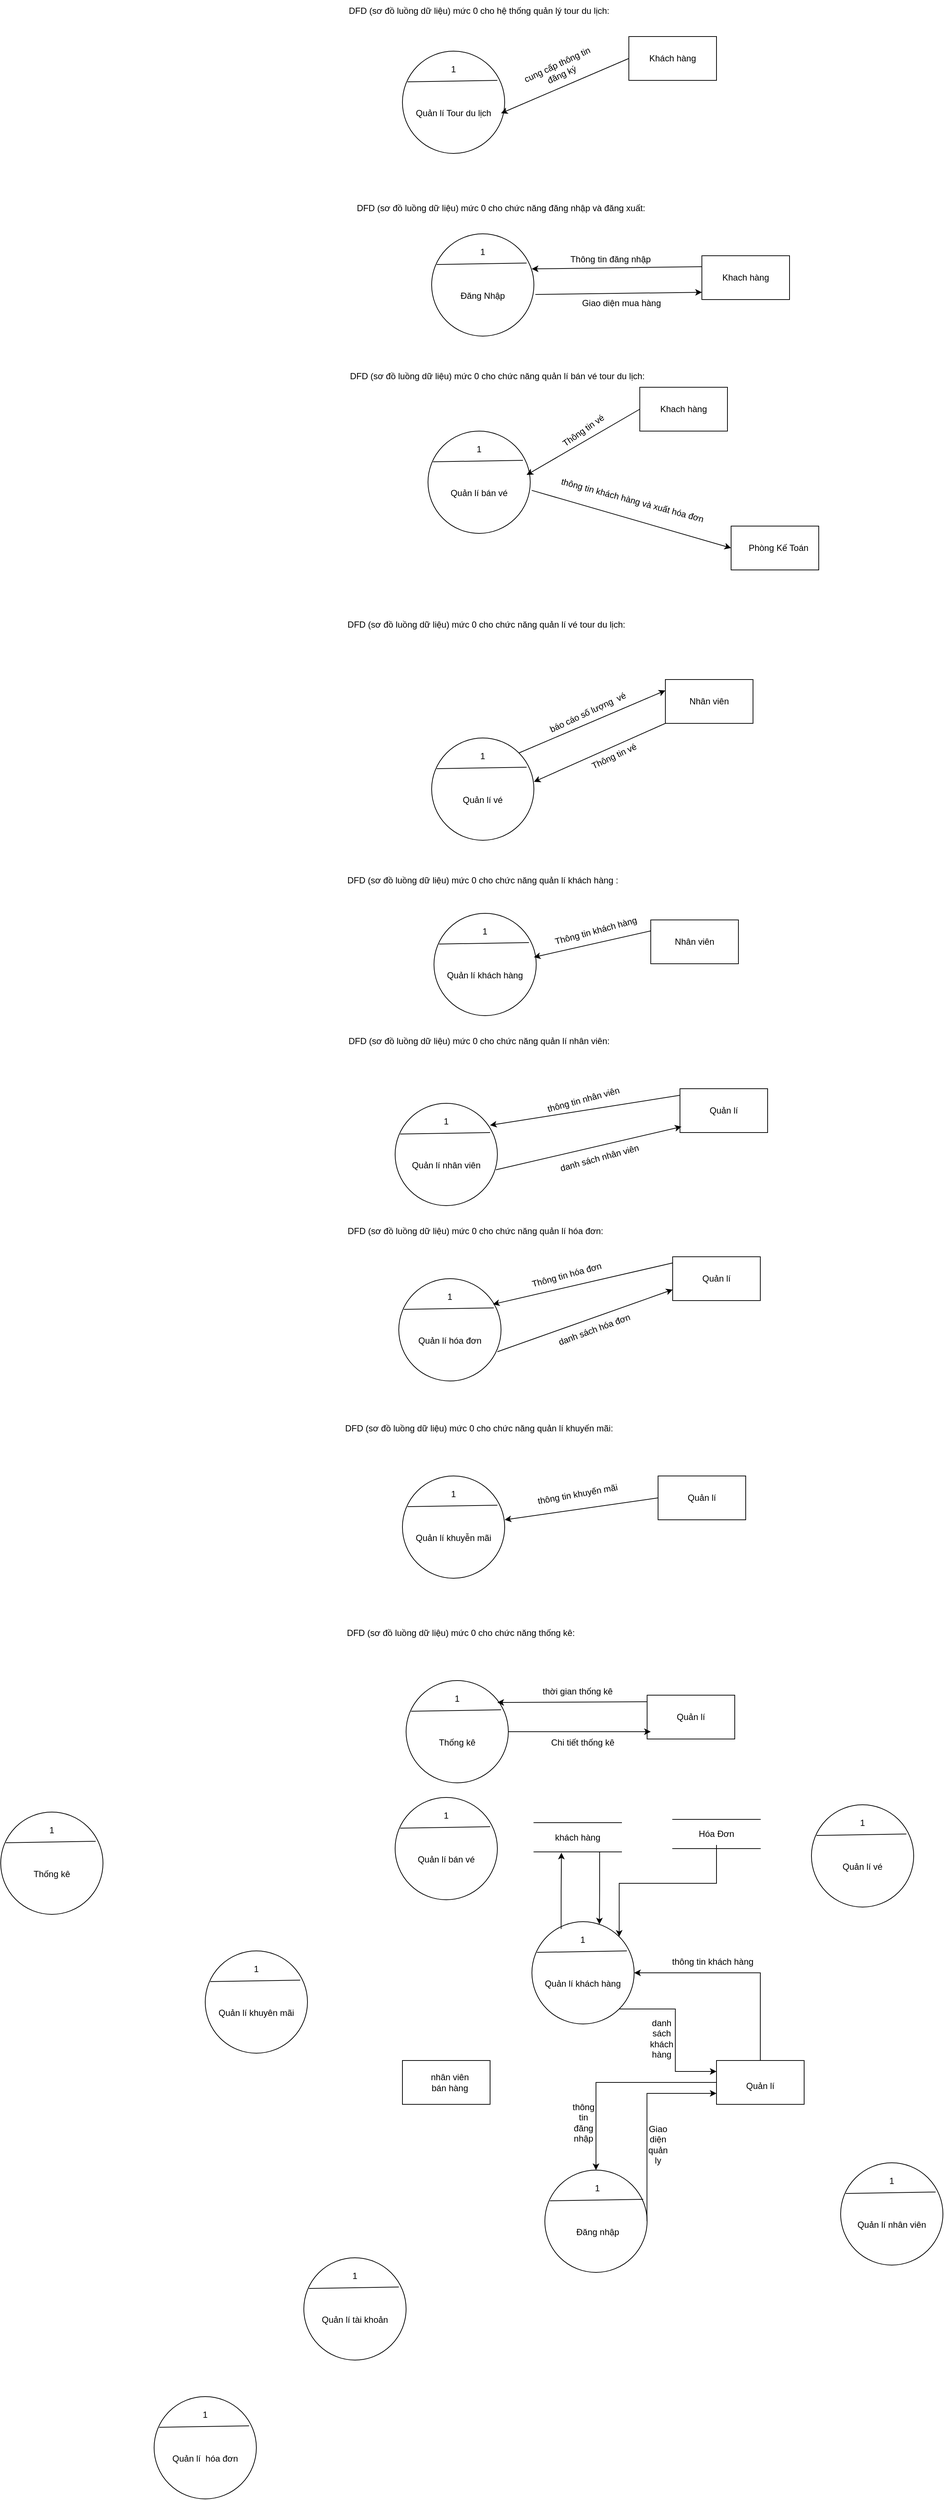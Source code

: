 <mxfile version="21.2.7" type="github">
  <diagram name="Page-1" id="wiBP_rprjVQxQgsNnCbI">
    <mxGraphModel dx="3515" dy="2847" grid="1" gridSize="10" guides="1" tooltips="1" connect="1" arrows="1" fold="1" page="1" pageScale="1" pageWidth="827" pageHeight="1169" math="0" shadow="0">
      <root>
        <mxCell id="0" />
        <mxCell id="1" parent="0" />
        <mxCell id="2sFi7faJmHYcasVCRmlM-1" value="" style="group" parent="1" vertex="1" connectable="0">
          <mxGeometry x="-1680" y="-1840" width="140" height="140" as="geometry" />
        </mxCell>
        <mxCell id="s67VceuUszRSJ9MiZIr4-426" value="" style="ellipse;whiteSpace=wrap;html=1;aspect=fixed;" parent="2sFi7faJmHYcasVCRmlM-1" vertex="1">
          <mxGeometry width="140" height="140" as="geometry" />
        </mxCell>
        <mxCell id="s67VceuUszRSJ9MiZIr4-427" value="" style="endArrow=none;html=1;rounded=0;exitX=0.05;exitY=0.3;exitDx=0;exitDy=0;exitPerimeter=0;" parent="2sFi7faJmHYcasVCRmlM-1" source="s67VceuUszRSJ9MiZIr4-426" edge="1">
          <mxGeometry width="50" height="50" relative="1" as="geometry">
            <mxPoint x="470" as="sourcePoint" />
            <mxPoint x="130" y="40" as="targetPoint" />
          </mxGeometry>
        </mxCell>
        <mxCell id="2sFi7faJmHYcasVCRmlM-2" value="1" style="text;html=1;strokeColor=none;fillColor=none;align=center;verticalAlign=middle;whiteSpace=wrap;rounded=0;" parent="2sFi7faJmHYcasVCRmlM-1" vertex="1">
          <mxGeometry x="40" y="10" width="60" height="30" as="geometry" />
        </mxCell>
        <mxCell id="2sFi7faJmHYcasVCRmlM-3" value="Quản lí Tour du lịch" style="text;html=1;strokeColor=none;fillColor=none;align=center;verticalAlign=middle;whiteSpace=wrap;rounded=0;" parent="2sFi7faJmHYcasVCRmlM-1" vertex="1">
          <mxGeometry x="5" y="70" width="130" height="30" as="geometry" />
        </mxCell>
        <mxCell id="2sFi7faJmHYcasVCRmlM-4" value="" style="rounded=0;whiteSpace=wrap;html=1;" parent="1" vertex="1">
          <mxGeometry x="-1370" y="-1860" width="120" height="60" as="geometry" />
        </mxCell>
        <mxCell id="2sFi7faJmHYcasVCRmlM-5" value="Khách hàng" style="text;html=1;strokeColor=none;fillColor=none;align=center;verticalAlign=middle;whiteSpace=wrap;rounded=0;" parent="1" vertex="1">
          <mxGeometry x="-1355" y="-1845" width="90" height="30" as="geometry" />
        </mxCell>
        <mxCell id="2sFi7faJmHYcasVCRmlM-8" value="" style="endArrow=classic;html=1;rounded=0;exitX=0;exitY=0.5;exitDx=0;exitDy=0;entryX=1;entryY=0.5;entryDx=0;entryDy=0;" parent="1" source="2sFi7faJmHYcasVCRmlM-4" target="2sFi7faJmHYcasVCRmlM-3" edge="1">
          <mxGeometry width="50" height="50" relative="1" as="geometry">
            <mxPoint x="-1370" y="-1830" as="sourcePoint" />
            <mxPoint x="-1500" y="-1730" as="targetPoint" />
          </mxGeometry>
        </mxCell>
        <mxCell id="2sFi7faJmHYcasVCRmlM-9" value="cung cấp thông tin đăng ký " style="text;html=1;strokeColor=none;fillColor=none;align=center;verticalAlign=middle;whiteSpace=wrap;rounded=0;rotation=-25;" parent="1" vertex="1">
          <mxGeometry x="-1530" y="-1830" width="130" height="30" as="geometry" />
        </mxCell>
        <mxCell id="2sFi7faJmHYcasVCRmlM-11" value="DFD (sơ đồ luồng dữ liệu) mức 0 cho hệ thống quản lý tour du lịch:" style="text;html=1;strokeColor=none;fillColor=none;align=center;verticalAlign=middle;whiteSpace=wrap;rounded=0;" parent="1" vertex="1">
          <mxGeometry x="-1760" y="-1910" width="370" height="30" as="geometry" />
        </mxCell>
        <mxCell id="2sFi7faJmHYcasVCRmlM-12" value="DFD (sơ đồ luồng dữ liệu) mức 0 cho chức năng đăng nhập và đăng xuất:" style="text;html=1;strokeColor=none;fillColor=none;align=center;verticalAlign=middle;whiteSpace=wrap;rounded=0;" parent="1" vertex="1">
          <mxGeometry x="-1760" y="-1640" width="430" height="30" as="geometry" />
        </mxCell>
        <mxCell id="2sFi7faJmHYcasVCRmlM-13" value="" style="group" parent="1" vertex="1" connectable="0">
          <mxGeometry x="-1640" y="-1590" width="140" height="140" as="geometry" />
        </mxCell>
        <mxCell id="2sFi7faJmHYcasVCRmlM-14" value="" style="ellipse;whiteSpace=wrap;html=1;aspect=fixed;" parent="2sFi7faJmHYcasVCRmlM-13" vertex="1">
          <mxGeometry width="140" height="140" as="geometry" />
        </mxCell>
        <mxCell id="2sFi7faJmHYcasVCRmlM-15" value="" style="endArrow=none;html=1;rounded=0;exitX=0.05;exitY=0.3;exitDx=0;exitDy=0;exitPerimeter=0;" parent="2sFi7faJmHYcasVCRmlM-13" source="2sFi7faJmHYcasVCRmlM-14" edge="1">
          <mxGeometry width="50" height="50" relative="1" as="geometry">
            <mxPoint x="470" as="sourcePoint" />
            <mxPoint x="130" y="40" as="targetPoint" />
          </mxGeometry>
        </mxCell>
        <mxCell id="2sFi7faJmHYcasVCRmlM-16" value="1" style="text;html=1;strokeColor=none;fillColor=none;align=center;verticalAlign=middle;whiteSpace=wrap;rounded=0;" parent="2sFi7faJmHYcasVCRmlM-13" vertex="1">
          <mxGeometry x="40" y="10" width="60" height="30" as="geometry" />
        </mxCell>
        <mxCell id="2sFi7faJmHYcasVCRmlM-17" value="Đăng Nhập" style="text;html=1;strokeColor=none;fillColor=none;align=center;verticalAlign=middle;whiteSpace=wrap;rounded=0;" parent="2sFi7faJmHYcasVCRmlM-13" vertex="1">
          <mxGeometry x="5" y="70" width="130" height="30" as="geometry" />
        </mxCell>
        <mxCell id="2sFi7faJmHYcasVCRmlM-18" value="" style="group" parent="1" vertex="1" connectable="0">
          <mxGeometry x="-1645" y="-1320" width="140" height="140" as="geometry" />
        </mxCell>
        <mxCell id="2sFi7faJmHYcasVCRmlM-19" value="" style="ellipse;whiteSpace=wrap;html=1;aspect=fixed;" parent="2sFi7faJmHYcasVCRmlM-18" vertex="1">
          <mxGeometry width="140" height="140" as="geometry" />
        </mxCell>
        <mxCell id="2sFi7faJmHYcasVCRmlM-20" value="" style="endArrow=none;html=1;rounded=0;exitX=0.05;exitY=0.3;exitDx=0;exitDy=0;exitPerimeter=0;" parent="2sFi7faJmHYcasVCRmlM-18" source="2sFi7faJmHYcasVCRmlM-19" edge="1">
          <mxGeometry width="50" height="50" relative="1" as="geometry">
            <mxPoint x="470" as="sourcePoint" />
            <mxPoint x="130" y="40" as="targetPoint" />
          </mxGeometry>
        </mxCell>
        <mxCell id="2sFi7faJmHYcasVCRmlM-21" value="1" style="text;html=1;strokeColor=none;fillColor=none;align=center;verticalAlign=middle;whiteSpace=wrap;rounded=0;" parent="2sFi7faJmHYcasVCRmlM-18" vertex="1">
          <mxGeometry x="40" y="10" width="60" height="30" as="geometry" />
        </mxCell>
        <mxCell id="2sFi7faJmHYcasVCRmlM-22" value="Quản lí bán vé" style="text;html=1;strokeColor=none;fillColor=none;align=center;verticalAlign=middle;whiteSpace=wrap;rounded=0;" parent="2sFi7faJmHYcasVCRmlM-18" vertex="1">
          <mxGeometry x="5" y="70" width="130" height="30" as="geometry" />
        </mxCell>
        <mxCell id="2sFi7faJmHYcasVCRmlM-23" value="" style="group" parent="1" vertex="1" connectable="0">
          <mxGeometry x="-1640" y="-900" width="140" height="140" as="geometry" />
        </mxCell>
        <mxCell id="2sFi7faJmHYcasVCRmlM-24" value="" style="ellipse;whiteSpace=wrap;html=1;aspect=fixed;" parent="2sFi7faJmHYcasVCRmlM-23" vertex="1">
          <mxGeometry width="140" height="140" as="geometry" />
        </mxCell>
        <mxCell id="2sFi7faJmHYcasVCRmlM-25" value="" style="endArrow=none;html=1;rounded=0;exitX=0.05;exitY=0.3;exitDx=0;exitDy=0;exitPerimeter=0;" parent="2sFi7faJmHYcasVCRmlM-23" source="2sFi7faJmHYcasVCRmlM-24" edge="1">
          <mxGeometry width="50" height="50" relative="1" as="geometry">
            <mxPoint x="470" as="sourcePoint" />
            <mxPoint x="130" y="40" as="targetPoint" />
          </mxGeometry>
        </mxCell>
        <mxCell id="2sFi7faJmHYcasVCRmlM-26" value="1" style="text;html=1;strokeColor=none;fillColor=none;align=center;verticalAlign=middle;whiteSpace=wrap;rounded=0;" parent="2sFi7faJmHYcasVCRmlM-23" vertex="1">
          <mxGeometry x="40" y="10" width="60" height="30" as="geometry" />
        </mxCell>
        <mxCell id="2sFi7faJmHYcasVCRmlM-27" value="Quản lí vé" style="text;html=1;strokeColor=none;fillColor=none;align=center;verticalAlign=middle;whiteSpace=wrap;rounded=0;" parent="2sFi7faJmHYcasVCRmlM-23" vertex="1">
          <mxGeometry x="5" y="70" width="130" height="30" as="geometry" />
        </mxCell>
        <mxCell id="2sFi7faJmHYcasVCRmlM-28" value="" style="group" parent="1" vertex="1" connectable="0">
          <mxGeometry x="-1636.81" y="-660" width="140" height="140" as="geometry" />
        </mxCell>
        <mxCell id="2sFi7faJmHYcasVCRmlM-29" value="" style="ellipse;whiteSpace=wrap;html=1;aspect=fixed;" parent="2sFi7faJmHYcasVCRmlM-28" vertex="1">
          <mxGeometry width="140" height="140" as="geometry" />
        </mxCell>
        <mxCell id="2sFi7faJmHYcasVCRmlM-30" value="" style="endArrow=none;html=1;rounded=0;exitX=0.05;exitY=0.3;exitDx=0;exitDy=0;exitPerimeter=0;" parent="2sFi7faJmHYcasVCRmlM-28" source="2sFi7faJmHYcasVCRmlM-29" edge="1">
          <mxGeometry width="50" height="50" relative="1" as="geometry">
            <mxPoint x="470" as="sourcePoint" />
            <mxPoint x="130" y="40" as="targetPoint" />
          </mxGeometry>
        </mxCell>
        <mxCell id="2sFi7faJmHYcasVCRmlM-31" value="1" style="text;html=1;strokeColor=none;fillColor=none;align=center;verticalAlign=middle;whiteSpace=wrap;rounded=0;" parent="2sFi7faJmHYcasVCRmlM-28" vertex="1">
          <mxGeometry x="40" y="10" width="60" height="30" as="geometry" />
        </mxCell>
        <mxCell id="2sFi7faJmHYcasVCRmlM-32" value="Quản lí khách hàng" style="text;html=1;strokeColor=none;fillColor=none;align=center;verticalAlign=middle;whiteSpace=wrap;rounded=0;" parent="2sFi7faJmHYcasVCRmlM-28" vertex="1">
          <mxGeometry x="5" y="70" width="130" height="30" as="geometry" />
        </mxCell>
        <mxCell id="2sFi7faJmHYcasVCRmlM-33" value="" style="group" parent="1" vertex="1" connectable="0">
          <mxGeometry x="-1690" y="-400" width="140" height="140" as="geometry" />
        </mxCell>
        <mxCell id="2sFi7faJmHYcasVCRmlM-84" value="" style="group" parent="2sFi7faJmHYcasVCRmlM-33" vertex="1" connectable="0">
          <mxGeometry width="140" height="140" as="geometry" />
        </mxCell>
        <mxCell id="2sFi7faJmHYcasVCRmlM-34" value="" style="ellipse;whiteSpace=wrap;html=1;aspect=fixed;" parent="2sFi7faJmHYcasVCRmlM-84" vertex="1">
          <mxGeometry width="140" height="140" as="geometry" />
        </mxCell>
        <mxCell id="2sFi7faJmHYcasVCRmlM-35" value="" style="endArrow=none;html=1;rounded=0;exitX=0.05;exitY=0.3;exitDx=0;exitDy=0;exitPerimeter=0;" parent="2sFi7faJmHYcasVCRmlM-84" source="2sFi7faJmHYcasVCRmlM-34" edge="1">
          <mxGeometry width="50" height="50" relative="1" as="geometry">
            <mxPoint x="470" as="sourcePoint" />
            <mxPoint x="130" y="40" as="targetPoint" />
          </mxGeometry>
        </mxCell>
        <mxCell id="2sFi7faJmHYcasVCRmlM-36" value="1" style="text;html=1;strokeColor=none;fillColor=none;align=center;verticalAlign=middle;whiteSpace=wrap;rounded=0;" parent="2sFi7faJmHYcasVCRmlM-84" vertex="1">
          <mxGeometry x="40" y="10" width="60" height="30" as="geometry" />
        </mxCell>
        <mxCell id="2sFi7faJmHYcasVCRmlM-37" value="Quản lí nhân viên" style="text;html=1;strokeColor=none;fillColor=none;align=center;verticalAlign=middle;whiteSpace=wrap;rounded=0;" parent="2sFi7faJmHYcasVCRmlM-84" vertex="1">
          <mxGeometry x="5" y="70" width="130" height="30" as="geometry" />
        </mxCell>
        <mxCell id="2sFi7faJmHYcasVCRmlM-42" value="" style="endArrow=classic;html=1;rounded=0;exitX=0;exitY=0.25;exitDx=0;exitDy=0;entryX=0.979;entryY=0.343;entryDx=0;entryDy=0;entryPerimeter=0;" parent="1" source="2sFi7faJmHYcasVCRmlM-40" target="2sFi7faJmHYcasVCRmlM-14" edge="1">
          <mxGeometry width="50" height="50" relative="1" as="geometry">
            <mxPoint x="-1360" y="-1670" as="sourcePoint" />
            <mxPoint x="-1500" y="-1530" as="targetPoint" />
          </mxGeometry>
        </mxCell>
        <mxCell id="2sFi7faJmHYcasVCRmlM-43" value="Thông tin đăng nhập" style="text;html=1;strokeColor=none;fillColor=none;align=center;verticalAlign=middle;whiteSpace=wrap;rounded=0;rotation=0;" parent="1" vertex="1">
          <mxGeometry x="-1460" y="-1570" width="130" height="30" as="geometry" />
        </mxCell>
        <mxCell id="2sFi7faJmHYcasVCRmlM-50" value="DFD (sơ đồ luồng dữ liệu) mức 0 cho chức năng quản lí bán vé tour du lịch:" style="text;html=1;strokeColor=none;fillColor=none;align=center;verticalAlign=middle;whiteSpace=wrap;rounded=0;" parent="1" vertex="1">
          <mxGeometry x="-1760" y="-1410" width="420" height="30" as="geometry" />
        </mxCell>
        <mxCell id="2sFi7faJmHYcasVCRmlM-52" value="" style="group" parent="1" vertex="1" connectable="0">
          <mxGeometry x="-1355" y="-1380" width="120" height="60" as="geometry" />
        </mxCell>
        <mxCell id="2sFi7faJmHYcasVCRmlM-53" value="" style="rounded=0;whiteSpace=wrap;html=1;" parent="2sFi7faJmHYcasVCRmlM-52" vertex="1">
          <mxGeometry width="120" height="60" as="geometry" />
        </mxCell>
        <mxCell id="2sFi7faJmHYcasVCRmlM-54" value="Khach hàng" style="text;html=1;strokeColor=none;fillColor=none;align=center;verticalAlign=middle;whiteSpace=wrap;rounded=0;" parent="2sFi7faJmHYcasVCRmlM-52" vertex="1">
          <mxGeometry x="10" y="15" width="100" height="30" as="geometry" />
        </mxCell>
        <mxCell id="2sFi7faJmHYcasVCRmlM-55" value="" style="endArrow=classic;html=1;rounded=0;exitX=0;exitY=0.5;exitDx=0;exitDy=0;" parent="1" source="2sFi7faJmHYcasVCRmlM-53" edge="1">
          <mxGeometry width="50" height="50" relative="1" as="geometry">
            <mxPoint x="-1360" y="-1240" as="sourcePoint" />
            <mxPoint x="-1510" y="-1260" as="targetPoint" />
          </mxGeometry>
        </mxCell>
        <mxCell id="2sFi7faJmHYcasVCRmlM-56" value="Thông tin&amp;nbsp;vé" style="text;html=1;strokeColor=none;fillColor=none;align=center;verticalAlign=middle;whiteSpace=wrap;rounded=0;rotation=-35;" parent="1" vertex="1">
          <mxGeometry x="-1471.81" y="-1335.74" width="80" height="30" as="geometry" />
        </mxCell>
        <mxCell id="2sFi7faJmHYcasVCRmlM-61" value=" DFD (sơ đồ luồng dữ liệu) mức 0 cho chức năng quản lí vé tour du lịch:" style="text;html=1;strokeColor=none;fillColor=none;align=center;verticalAlign=middle;whiteSpace=wrap;rounded=0;" parent="1" vertex="1">
          <mxGeometry x="-1760" y="-1070" width="390" height="30" as="geometry" />
        </mxCell>
        <mxCell id="2sFi7faJmHYcasVCRmlM-63" value="" style="endArrow=classic;html=1;rounded=0;exitX=1.014;exitY=0.579;exitDx=0;exitDy=0;exitPerimeter=0;entryX=0;entryY=0.5;entryDx=0;entryDy=0;" parent="1" source="2sFi7faJmHYcasVCRmlM-19" target="2sFi7faJmHYcasVCRmlM-62" edge="1">
          <mxGeometry width="50" height="50" relative="1" as="geometry">
            <mxPoint x="-1360" y="-1270" as="sourcePoint" />
            <mxPoint x="-1310" y="-1320" as="targetPoint" />
          </mxGeometry>
        </mxCell>
        <mxCell id="2sFi7faJmHYcasVCRmlM-65" value="thông tin khách hàng và xuất hóa đơn" style="text;html=1;strokeColor=none;fillColor=none;align=center;verticalAlign=middle;whiteSpace=wrap;rounded=0;rotation=15;" parent="1" vertex="1">
          <mxGeometry x="-1490" y="-1240" width="250" height="30" as="geometry" />
        </mxCell>
        <mxCell id="2sFi7faJmHYcasVCRmlM-66" value="" style="group" parent="1" vertex="1" connectable="0">
          <mxGeometry x="-1230" y="-1190" width="120" height="60" as="geometry" />
        </mxCell>
        <mxCell id="2sFi7faJmHYcasVCRmlM-62" value="" style="rounded=0;whiteSpace=wrap;html=1;" parent="2sFi7faJmHYcasVCRmlM-66" vertex="1">
          <mxGeometry width="120" height="60" as="geometry" />
        </mxCell>
        <mxCell id="2sFi7faJmHYcasVCRmlM-64" value="Phòng Kế Toán" style="text;html=1;strokeColor=none;fillColor=none;align=center;verticalAlign=middle;whiteSpace=wrap;rounded=0;" parent="2sFi7faJmHYcasVCRmlM-66" vertex="1">
          <mxGeometry x="10" y="15" width="110" height="30" as="geometry" />
        </mxCell>
        <mxCell id="2sFi7faJmHYcasVCRmlM-69" value="" style="rounded=0;whiteSpace=wrap;html=1;" parent="1" vertex="1">
          <mxGeometry x="-1320" y="-980" width="120" height="60" as="geometry" />
        </mxCell>
        <mxCell id="2sFi7faJmHYcasVCRmlM-70" value="Nhân viên" style="text;html=1;strokeColor=none;fillColor=none;align=center;verticalAlign=middle;whiteSpace=wrap;rounded=0;" parent="1" vertex="1">
          <mxGeometry x="-1290" y="-965" width="60" height="30" as="geometry" />
        </mxCell>
        <mxCell id="2sFi7faJmHYcasVCRmlM-71" value="" style="endArrow=classic;html=1;rounded=0;exitX=0;exitY=1;exitDx=0;exitDy=0;" parent="1" source="2sFi7faJmHYcasVCRmlM-69" edge="1">
          <mxGeometry width="50" height="50" relative="1" as="geometry">
            <mxPoint x="-1360" y="-1010" as="sourcePoint" />
            <mxPoint x="-1500" y="-840" as="targetPoint" />
          </mxGeometry>
        </mxCell>
        <mxCell id="2sFi7faJmHYcasVCRmlM-72" value="Thông tin vé" style="text;html=1;strokeColor=none;fillColor=none;align=center;verticalAlign=middle;whiteSpace=wrap;rounded=0;rotation=-25;" parent="1" vertex="1">
          <mxGeometry x="-1440" y="-890" width="100" height="30" as="geometry" />
        </mxCell>
        <mxCell id="2sFi7faJmHYcasVCRmlM-73" value="" style="endArrow=classic;html=1;rounded=0;exitX=1;exitY=0;exitDx=0;exitDy=0;entryX=0;entryY=0.25;entryDx=0;entryDy=0;" parent="1" source="2sFi7faJmHYcasVCRmlM-24" target="2sFi7faJmHYcasVCRmlM-69" edge="1">
          <mxGeometry width="50" height="50" relative="1" as="geometry">
            <mxPoint x="-1360" y="-1010" as="sourcePoint" />
            <mxPoint x="-1310" y="-1060" as="targetPoint" />
          </mxGeometry>
        </mxCell>
        <mxCell id="2sFi7faJmHYcasVCRmlM-74" value="báo cáo số lượng&amp;nbsp; vé" style="text;html=1;strokeColor=none;fillColor=none;align=center;verticalAlign=middle;whiteSpace=wrap;rounded=0;rotation=-25;" parent="1" vertex="1">
          <mxGeometry x="-1496.81" y="-950" width="141.81" height="30" as="geometry" />
        </mxCell>
        <mxCell id="2sFi7faJmHYcasVCRmlM-75" value="DFD (sơ đồ luồng dữ liệu) mức 0 cho chức năng quản lí khách hàng :" style="text;html=1;strokeColor=none;fillColor=none;align=center;verticalAlign=middle;whiteSpace=wrap;rounded=0;" parent="1" vertex="1">
          <mxGeometry x="-1760" y="-720" width="380" height="30" as="geometry" />
        </mxCell>
        <mxCell id="2sFi7faJmHYcasVCRmlM-77" value="" style="rounded=0;whiteSpace=wrap;html=1;" parent="1" vertex="1">
          <mxGeometry x="-1300" y="-420" width="120" height="60" as="geometry" />
        </mxCell>
        <mxCell id="2sFi7faJmHYcasVCRmlM-79" value="" style="group" parent="1" vertex="1" connectable="0">
          <mxGeometry x="-1390" y="-630" width="170" height="60" as="geometry" />
        </mxCell>
        <mxCell id="2sFi7faJmHYcasVCRmlM-76" value="" style="rounded=0;whiteSpace=wrap;html=1;" parent="2sFi7faJmHYcasVCRmlM-79" vertex="1">
          <mxGeometry x="50" y="-21" width="120" height="60" as="geometry" />
        </mxCell>
        <mxCell id="2sFi7faJmHYcasVCRmlM-78" value="Nhân viên" style="text;html=1;strokeColor=none;fillColor=none;align=center;verticalAlign=middle;whiteSpace=wrap;rounded=0;" parent="2sFi7faJmHYcasVCRmlM-79" vertex="1">
          <mxGeometry x="80" y="-6" width="60" height="30" as="geometry" />
        </mxCell>
        <mxCell id="2sFi7faJmHYcasVCRmlM-80" value="" style="endArrow=classic;html=1;rounded=0;exitX=0;exitY=0.25;exitDx=0;exitDy=0;" parent="1" source="2sFi7faJmHYcasVCRmlM-76" edge="1">
          <mxGeometry width="50" height="50" relative="1" as="geometry">
            <mxPoint x="-1360" y="-530" as="sourcePoint" />
            <mxPoint x="-1500" y="-600" as="targetPoint" />
          </mxGeometry>
        </mxCell>
        <mxCell id="2sFi7faJmHYcasVCRmlM-82" value="Thông tin khách hàng" style="text;html=1;strokeColor=none;fillColor=none;align=center;verticalAlign=middle;whiteSpace=wrap;rounded=0;rotation=-15;" parent="1" vertex="1">
          <mxGeometry x="-1480" y="-651" width="130" height="30" as="geometry" />
        </mxCell>
        <mxCell id="2sFi7faJmHYcasVCRmlM-83" value=" DFD (sơ đồ luồng dữ liệu) mức 0 cho chức năng quản lí nhân viên:" style="text;html=1;strokeColor=none;fillColor=none;align=center;verticalAlign=middle;whiteSpace=wrap;rounded=0;" parent="1" vertex="1">
          <mxGeometry x="-1760" y="-500" width="370" height="30" as="geometry" />
        </mxCell>
        <mxCell id="2sFi7faJmHYcasVCRmlM-85" value="Quản lí" style="text;html=1;strokeColor=none;fillColor=none;align=center;verticalAlign=middle;whiteSpace=wrap;rounded=0;" parent="1" vertex="1">
          <mxGeometry x="-1270" y="-405" width="60" height="30" as="geometry" />
        </mxCell>
        <mxCell id="2sFi7faJmHYcasVCRmlM-86" value="" style="endArrow=classic;html=1;rounded=0;exitX=0;exitY=0.15;exitDx=0;exitDy=0;exitPerimeter=0;" parent="1" source="2sFi7faJmHYcasVCRmlM-77" edge="1">
          <mxGeometry width="50" height="50" relative="1" as="geometry">
            <mxPoint x="-1360" y="-340" as="sourcePoint" />
            <mxPoint x="-1560" y="-370" as="targetPoint" />
          </mxGeometry>
        </mxCell>
        <mxCell id="2sFi7faJmHYcasVCRmlM-88" value="thông tin nhân viên" style="text;html=1;strokeColor=none;fillColor=none;align=center;verticalAlign=middle;whiteSpace=wrap;rounded=0;rotation=-15;" parent="1" vertex="1">
          <mxGeometry x="-1487.72" y="-420" width="111.81" height="30" as="geometry" />
        </mxCell>
        <mxCell id="2sFi7faJmHYcasVCRmlM-89" value="DFD (sơ đồ luồng dữ liệu) mức 0 cho chức năng quản lí hóa đơn:" style="text;html=1;strokeColor=none;fillColor=none;align=center;verticalAlign=middle;whiteSpace=wrap;rounded=0;" parent="1" vertex="1">
          <mxGeometry x="-1760" y="-240" width="360" height="30" as="geometry" />
        </mxCell>
        <mxCell id="2sFi7faJmHYcasVCRmlM-91" value="" style="group" parent="1" vertex="1" connectable="0">
          <mxGeometry x="-1685" y="-160" width="140" height="140" as="geometry" />
        </mxCell>
        <mxCell id="2sFi7faJmHYcasVCRmlM-92" value="" style="group" parent="2sFi7faJmHYcasVCRmlM-91" vertex="1" connectable="0">
          <mxGeometry width="140" height="140" as="geometry" />
        </mxCell>
        <mxCell id="2sFi7faJmHYcasVCRmlM-93" value="" style="ellipse;whiteSpace=wrap;html=1;aspect=fixed;" parent="2sFi7faJmHYcasVCRmlM-92" vertex="1">
          <mxGeometry width="140" height="140" as="geometry" />
        </mxCell>
        <mxCell id="2sFi7faJmHYcasVCRmlM-94" value="" style="endArrow=none;html=1;rounded=0;exitX=0.05;exitY=0.3;exitDx=0;exitDy=0;exitPerimeter=0;" parent="2sFi7faJmHYcasVCRmlM-92" source="2sFi7faJmHYcasVCRmlM-93" edge="1">
          <mxGeometry width="50" height="50" relative="1" as="geometry">
            <mxPoint x="470" as="sourcePoint" />
            <mxPoint x="130" y="40" as="targetPoint" />
          </mxGeometry>
        </mxCell>
        <mxCell id="2sFi7faJmHYcasVCRmlM-95" value="1" style="text;html=1;strokeColor=none;fillColor=none;align=center;verticalAlign=middle;whiteSpace=wrap;rounded=0;" parent="2sFi7faJmHYcasVCRmlM-92" vertex="1">
          <mxGeometry x="40" y="10" width="60" height="30" as="geometry" />
        </mxCell>
        <mxCell id="2sFi7faJmHYcasVCRmlM-96" value="Quản lí hóa đơn" style="text;html=1;strokeColor=none;fillColor=none;align=center;verticalAlign=middle;whiteSpace=wrap;rounded=0;" parent="2sFi7faJmHYcasVCRmlM-92" vertex="1">
          <mxGeometry x="5" y="70" width="130" height="30" as="geometry" />
        </mxCell>
        <mxCell id="2sFi7faJmHYcasVCRmlM-102" value="" style="endArrow=classic;html=1;rounded=0;exitX=0.017;exitY=0.133;exitDx=0;exitDy=0;exitPerimeter=0;entryX=0.921;entryY=0.25;entryDx=0;entryDy=0;entryPerimeter=0;" parent="1" source="2sFi7faJmHYcasVCRmlM-98" target="2sFi7faJmHYcasVCRmlM-93" edge="1">
          <mxGeometry width="50" height="50" relative="1" as="geometry">
            <mxPoint x="-1360" y="-250" as="sourcePoint" />
            <mxPoint x="-1540" y="-90" as="targetPoint" />
          </mxGeometry>
        </mxCell>
        <mxCell id="2sFi7faJmHYcasVCRmlM-103" value="Thông tin hóa đơn" style="text;html=1;strokeColor=none;fillColor=none;align=center;verticalAlign=middle;whiteSpace=wrap;rounded=0;rotation=-15;" parent="1" vertex="1">
          <mxGeometry x="-1520" y="-180" width="130" height="30" as="geometry" />
        </mxCell>
        <mxCell id="2sFi7faJmHYcasVCRmlM-105" value=" DFD (sơ đồ luồng dữ liệu) mức 0 cho chức năng quản lí khuyến mãi:" style="text;html=1;strokeColor=none;fillColor=none;align=center;verticalAlign=middle;whiteSpace=wrap;rounded=0;" parent="1" vertex="1">
          <mxGeometry x="-1760" y="30" width="370" height="30" as="geometry" />
        </mxCell>
        <mxCell id="2sFi7faJmHYcasVCRmlM-106" value="" style="group" parent="1" vertex="1" connectable="0">
          <mxGeometry x="-1680" y="110" width="140" height="140" as="geometry" />
        </mxCell>
        <mxCell id="2sFi7faJmHYcasVCRmlM-107" value="" style="group" parent="2sFi7faJmHYcasVCRmlM-106" vertex="1" connectable="0">
          <mxGeometry width="140" height="140" as="geometry" />
        </mxCell>
        <mxCell id="2sFi7faJmHYcasVCRmlM-108" value="" style="ellipse;whiteSpace=wrap;html=1;aspect=fixed;" parent="2sFi7faJmHYcasVCRmlM-107" vertex="1">
          <mxGeometry width="140" height="140" as="geometry" />
        </mxCell>
        <mxCell id="2sFi7faJmHYcasVCRmlM-109" value="" style="endArrow=none;html=1;rounded=0;exitX=0.05;exitY=0.3;exitDx=0;exitDy=0;exitPerimeter=0;" parent="2sFi7faJmHYcasVCRmlM-107" source="2sFi7faJmHYcasVCRmlM-108" edge="1">
          <mxGeometry width="50" height="50" relative="1" as="geometry">
            <mxPoint x="470" as="sourcePoint" />
            <mxPoint x="130" y="40" as="targetPoint" />
          </mxGeometry>
        </mxCell>
        <mxCell id="2sFi7faJmHYcasVCRmlM-110" value="1" style="text;html=1;strokeColor=none;fillColor=none;align=center;verticalAlign=middle;whiteSpace=wrap;rounded=0;" parent="2sFi7faJmHYcasVCRmlM-107" vertex="1">
          <mxGeometry x="40" y="10" width="60" height="30" as="geometry" />
        </mxCell>
        <mxCell id="2sFi7faJmHYcasVCRmlM-111" value="Quản lí khuyễn mãi" style="text;html=1;strokeColor=none;fillColor=none;align=center;verticalAlign=middle;whiteSpace=wrap;rounded=0;" parent="2sFi7faJmHYcasVCRmlM-107" vertex="1">
          <mxGeometry x="5" y="70" width="130" height="30" as="geometry" />
        </mxCell>
        <mxCell id="2sFi7faJmHYcasVCRmlM-112" value="" style="endArrow=classic;html=1;rounded=0;exitX=0.986;exitY=0.65;exitDx=0;exitDy=0;exitPerimeter=0;entryX=0.017;entryY=0.867;entryDx=0;entryDy=0;entryPerimeter=0;" parent="1" source="2sFi7faJmHYcasVCRmlM-34" target="2sFi7faJmHYcasVCRmlM-77" edge="1">
          <mxGeometry width="50" height="50" relative="1" as="geometry">
            <mxPoint x="-1360" y="-360" as="sourcePoint" />
            <mxPoint x="-1310" y="-410" as="targetPoint" />
          </mxGeometry>
        </mxCell>
        <mxCell id="2sFi7faJmHYcasVCRmlM-113" value="danh sách nhân viên" style="text;html=1;strokeColor=none;fillColor=none;align=center;verticalAlign=middle;whiteSpace=wrap;rounded=0;rotation=-15;" parent="1" vertex="1">
          <mxGeometry x="-1470" y="-340" width="120" height="30" as="geometry" />
        </mxCell>
        <mxCell id="2sFi7faJmHYcasVCRmlM-114" value="" style="endArrow=classic;html=1;rounded=0;entryX=0;entryY=0.75;entryDx=0;entryDy=0;exitX=1;exitY=1;exitDx=0;exitDy=0;" parent="1" source="2sFi7faJmHYcasVCRmlM-96" target="2sFi7faJmHYcasVCRmlM-98" edge="1">
          <mxGeometry width="50" height="50" relative="1" as="geometry">
            <mxPoint x="-1360" y="40" as="sourcePoint" />
            <mxPoint x="-1310" y="-10" as="targetPoint" />
          </mxGeometry>
        </mxCell>
        <mxCell id="2sFi7faJmHYcasVCRmlM-115" value="&lt;span style=&quot;color: rgb(0, 0, 0); font-family: Helvetica; font-size: 12px; font-style: normal; font-variant-ligatures: normal; font-variant-caps: normal; font-weight: 400; letter-spacing: normal; orphans: 2; text-align: center; text-indent: 0px; text-transform: none; widows: 2; word-spacing: 0px; -webkit-text-stroke-width: 0px; background-color: rgb(251, 251, 251); text-decoration-thickness: initial; text-decoration-style: initial; text-decoration-color: initial; float: none; display: inline !important;&quot;&gt;danh sách hóa đơn&lt;/span&gt;" style="text;whiteSpace=wrap;html=1;rotation=-20;" parent="1" vertex="1">
          <mxGeometry x="-1470" y="-110" width="140" height="40" as="geometry" />
        </mxCell>
        <mxCell id="2sFi7faJmHYcasVCRmlM-116" value="" style="group" parent="1" vertex="1" connectable="0">
          <mxGeometry x="-1310" y="-190" width="120" height="60" as="geometry" />
        </mxCell>
        <mxCell id="2sFi7faJmHYcasVCRmlM-98" value="" style="rounded=0;whiteSpace=wrap;html=1;" parent="2sFi7faJmHYcasVCRmlM-116" vertex="1">
          <mxGeometry width="120" height="60" as="geometry" />
        </mxCell>
        <mxCell id="2sFi7faJmHYcasVCRmlM-101" value="Quản lí" style="text;html=1;strokeColor=none;fillColor=none;align=center;verticalAlign=middle;whiteSpace=wrap;rounded=0;" parent="2sFi7faJmHYcasVCRmlM-116" vertex="1">
          <mxGeometry x="30" y="15" width="60" height="30" as="geometry" />
        </mxCell>
        <mxCell id="2sFi7faJmHYcasVCRmlM-117" value="" style="group" parent="1" vertex="1" connectable="0">
          <mxGeometry x="-1330" y="110" width="120" height="60" as="geometry" />
        </mxCell>
        <mxCell id="2sFi7faJmHYcasVCRmlM-142" value="" style="group" parent="2sFi7faJmHYcasVCRmlM-117" vertex="1" connectable="0">
          <mxGeometry width="120" height="60" as="geometry" />
        </mxCell>
        <mxCell id="2sFi7faJmHYcasVCRmlM-118" value="" style="rounded=0;whiteSpace=wrap;html=1;" parent="2sFi7faJmHYcasVCRmlM-142" vertex="1">
          <mxGeometry width="120" height="60" as="geometry" />
        </mxCell>
        <mxCell id="2sFi7faJmHYcasVCRmlM-119" value="Quản lí" style="text;html=1;strokeColor=none;fillColor=none;align=center;verticalAlign=middle;whiteSpace=wrap;rounded=0;" parent="2sFi7faJmHYcasVCRmlM-142" vertex="1">
          <mxGeometry x="30" y="15" width="60" height="30" as="geometry" />
        </mxCell>
        <mxCell id="2sFi7faJmHYcasVCRmlM-122" value="" style="endArrow=classic;html=1;rounded=0;" parent="1" edge="1">
          <mxGeometry width="50" height="50" relative="1" as="geometry">
            <mxPoint x="-1330" y="140" as="sourcePoint" />
            <mxPoint x="-1540" y="170" as="targetPoint" />
          </mxGeometry>
        </mxCell>
        <mxCell id="2sFi7faJmHYcasVCRmlM-128" value="thông tin khuyến mãi" style="text;html=1;strokeColor=none;fillColor=none;align=center;verticalAlign=middle;whiteSpace=wrap;rounded=0;rotation=-10;" parent="1" vertex="1">
          <mxGeometry x="-1510" y="120" width="140" height="30" as="geometry" />
        </mxCell>
        <mxCell id="2sFi7faJmHYcasVCRmlM-131" value="DFD (sơ đồ luồng dữ liệu) mức 0 cho chức năng thống kê:" style="text;html=1;strokeColor=none;fillColor=none;align=center;verticalAlign=middle;whiteSpace=wrap;rounded=0;" parent="1" vertex="1">
          <mxGeometry x="-1760" y="310" width="320" height="30" as="geometry" />
        </mxCell>
        <mxCell id="2sFi7faJmHYcasVCRmlM-132" value="" style="group" parent="1" vertex="1" connectable="0">
          <mxGeometry x="-1675" y="390" width="140" height="140" as="geometry" />
        </mxCell>
        <mxCell id="2sFi7faJmHYcasVCRmlM-133" value="" style="group" parent="2sFi7faJmHYcasVCRmlM-132" vertex="1" connectable="0">
          <mxGeometry width="140" height="140" as="geometry" />
        </mxCell>
        <mxCell id="2sFi7faJmHYcasVCRmlM-134" value="" style="ellipse;whiteSpace=wrap;html=1;aspect=fixed;" parent="2sFi7faJmHYcasVCRmlM-133" vertex="1">
          <mxGeometry width="140" height="140" as="geometry" />
        </mxCell>
        <mxCell id="2sFi7faJmHYcasVCRmlM-135" value="" style="endArrow=none;html=1;rounded=0;exitX=0.05;exitY=0.3;exitDx=0;exitDy=0;exitPerimeter=0;" parent="2sFi7faJmHYcasVCRmlM-133" source="2sFi7faJmHYcasVCRmlM-134" edge="1">
          <mxGeometry width="50" height="50" relative="1" as="geometry">
            <mxPoint x="470" as="sourcePoint" />
            <mxPoint x="130" y="40" as="targetPoint" />
          </mxGeometry>
        </mxCell>
        <mxCell id="2sFi7faJmHYcasVCRmlM-136" value="1" style="text;html=1;strokeColor=none;fillColor=none;align=center;verticalAlign=middle;whiteSpace=wrap;rounded=0;" parent="2sFi7faJmHYcasVCRmlM-133" vertex="1">
          <mxGeometry x="40" y="10" width="60" height="30" as="geometry" />
        </mxCell>
        <mxCell id="2sFi7faJmHYcasVCRmlM-137" value="Thống kê" style="text;html=1;strokeColor=none;fillColor=none;align=center;verticalAlign=middle;whiteSpace=wrap;rounded=0;" parent="2sFi7faJmHYcasVCRmlM-133" vertex="1">
          <mxGeometry x="5" y="70" width="130" height="30" as="geometry" />
        </mxCell>
        <mxCell id="2sFi7faJmHYcasVCRmlM-143" value="" style="group" parent="1" vertex="1" connectable="0">
          <mxGeometry x="-1345" y="410" width="120" height="60" as="geometry" />
        </mxCell>
        <mxCell id="2sFi7faJmHYcasVCRmlM-144" value="" style="group" parent="2sFi7faJmHYcasVCRmlM-143" vertex="1" connectable="0">
          <mxGeometry width="120" height="60" as="geometry" />
        </mxCell>
        <mxCell id="2sFi7faJmHYcasVCRmlM-145" value="" style="rounded=0;whiteSpace=wrap;html=1;" parent="2sFi7faJmHYcasVCRmlM-144" vertex="1">
          <mxGeometry width="120" height="60" as="geometry" />
        </mxCell>
        <mxCell id="2sFi7faJmHYcasVCRmlM-146" value="Quản lí" style="text;html=1;strokeColor=none;fillColor=none;align=center;verticalAlign=middle;whiteSpace=wrap;rounded=0;" parent="2sFi7faJmHYcasVCRmlM-144" vertex="1">
          <mxGeometry x="30" y="15" width="60" height="30" as="geometry" />
        </mxCell>
        <mxCell id="2sFi7faJmHYcasVCRmlM-147" value="" style="endArrow=classic;html=1;rounded=0;exitX=0;exitY=0.15;exitDx=0;exitDy=0;exitPerimeter=0;" parent="1" source="2sFi7faJmHYcasVCRmlM-145" edge="1">
          <mxGeometry width="50" height="50" relative="1" as="geometry">
            <mxPoint x="-1350" y="420" as="sourcePoint" />
            <mxPoint x="-1550" y="420" as="targetPoint" />
          </mxGeometry>
        </mxCell>
        <mxCell id="2sFi7faJmHYcasVCRmlM-148" value="thời gian thống kê" style="text;html=1;strokeColor=none;fillColor=none;align=center;verticalAlign=middle;whiteSpace=wrap;rounded=0;" parent="1" vertex="1">
          <mxGeometry x="-1515" y="390" width="150" height="30" as="geometry" />
        </mxCell>
        <mxCell id="2sFi7faJmHYcasVCRmlM-149" value="" style="endArrow=classic;html=1;rounded=0;exitX=1;exitY=0.5;exitDx=0;exitDy=0;" parent="1" source="2sFi7faJmHYcasVCRmlM-134" edge="1">
          <mxGeometry width="50" height="50" relative="1" as="geometry">
            <mxPoint x="-1370" y="320" as="sourcePoint" />
            <mxPoint x="-1340" y="460" as="targetPoint" />
          </mxGeometry>
        </mxCell>
        <mxCell id="2sFi7faJmHYcasVCRmlM-150" value="Chi tiết thống kê" style="text;html=1;strokeColor=none;fillColor=none;align=center;verticalAlign=middle;whiteSpace=wrap;rounded=0;" parent="1" vertex="1">
          <mxGeometry x="-1487.72" y="460" width="110" height="30" as="geometry" />
        </mxCell>
        <mxCell id="2sFi7faJmHYcasVCRmlM-151" value="" style="group" parent="1" vertex="1" connectable="0">
          <mxGeometry x="-1270" y="-1560" width="120" height="60" as="geometry" />
        </mxCell>
        <mxCell id="2sFi7faJmHYcasVCRmlM-40" value="" style="rounded=0;whiteSpace=wrap;html=1;" parent="2sFi7faJmHYcasVCRmlM-151" vertex="1">
          <mxGeometry width="120" height="60" as="geometry" />
        </mxCell>
        <mxCell id="2sFi7faJmHYcasVCRmlM-41" value="Khach hàng" style="text;html=1;strokeColor=none;fillColor=none;align=center;verticalAlign=middle;whiteSpace=wrap;rounded=0;" parent="2sFi7faJmHYcasVCRmlM-151" vertex="1">
          <mxGeometry x="10" y="15" width="100" height="30" as="geometry" />
        </mxCell>
        <mxCell id="2sFi7faJmHYcasVCRmlM-152" value="" style="endArrow=classic;html=1;rounded=0;exitX=1.054;exitY=0.433;exitDx=0;exitDy=0;exitPerimeter=0;" parent="1" source="2sFi7faJmHYcasVCRmlM-17" edge="1">
          <mxGeometry width="50" height="50" relative="1" as="geometry">
            <mxPoint x="-1370" y="-1610" as="sourcePoint" />
            <mxPoint x="-1270" y="-1510" as="targetPoint" />
          </mxGeometry>
        </mxCell>
        <mxCell id="2sFi7faJmHYcasVCRmlM-154" value="Giao diện mua hàng" style="text;html=1;strokeColor=none;fillColor=none;align=center;verticalAlign=middle;whiteSpace=wrap;rounded=0;" parent="1" vertex="1">
          <mxGeometry x="-1470" y="-1510" width="180" height="30" as="geometry" />
        </mxCell>
        <mxCell id="_md26fGp84KqMcy4XgZe-1" value="" style="group" vertex="1" connectable="0" parent="1">
          <mxGeometry x="-1485" y="1060" width="145" height="140" as="geometry" />
        </mxCell>
        <mxCell id="_md26fGp84KqMcy4XgZe-2" value="" style="group" vertex="1" connectable="0" parent="_md26fGp84KqMcy4XgZe-1">
          <mxGeometry width="145" height="140" as="geometry" />
        </mxCell>
        <mxCell id="_md26fGp84KqMcy4XgZe-3" value="" style="ellipse;whiteSpace=wrap;html=1;aspect=fixed;" vertex="1" parent="_md26fGp84KqMcy4XgZe-2">
          <mxGeometry width="140" height="140" as="geometry" />
        </mxCell>
        <mxCell id="_md26fGp84KqMcy4XgZe-4" value="" style="endArrow=none;html=1;rounded=0;exitX=0.05;exitY=0.3;exitDx=0;exitDy=0;exitPerimeter=0;" edge="1" parent="_md26fGp84KqMcy4XgZe-2" source="_md26fGp84KqMcy4XgZe-3">
          <mxGeometry width="50" height="50" relative="1" as="geometry">
            <mxPoint x="486.786" as="sourcePoint" />
            <mxPoint x="134.643" y="40" as="targetPoint" />
          </mxGeometry>
        </mxCell>
        <mxCell id="_md26fGp84KqMcy4XgZe-5" value="1" style="text;html=1;strokeColor=none;fillColor=none;align=center;verticalAlign=middle;whiteSpace=wrap;rounded=0;" vertex="1" parent="_md26fGp84KqMcy4XgZe-2">
          <mxGeometry x="41.429" y="10" width="62.143" height="30" as="geometry" />
        </mxCell>
        <mxCell id="_md26fGp84KqMcy4XgZe-6" value="Đăng nhập" style="text;html=1;strokeColor=none;fillColor=none;align=center;verticalAlign=middle;whiteSpace=wrap;rounded=0;" vertex="1" parent="_md26fGp84KqMcy4XgZe-2">
          <mxGeometry x="5.179" y="70" width="134.643" height="30" as="geometry" />
        </mxCell>
        <mxCell id="_md26fGp84KqMcy4XgZe-7" value="" style="group" vertex="1" connectable="0" parent="1">
          <mxGeometry x="-1080" y="1050" width="140" height="140" as="geometry" />
        </mxCell>
        <mxCell id="_md26fGp84KqMcy4XgZe-8" value="" style="group" vertex="1" connectable="0" parent="_md26fGp84KqMcy4XgZe-7">
          <mxGeometry width="140" height="140" as="geometry" />
        </mxCell>
        <mxCell id="_md26fGp84KqMcy4XgZe-9" value="" style="ellipse;whiteSpace=wrap;html=1;aspect=fixed;" vertex="1" parent="_md26fGp84KqMcy4XgZe-8">
          <mxGeometry width="140" height="140" as="geometry" />
        </mxCell>
        <mxCell id="_md26fGp84KqMcy4XgZe-10" value="" style="endArrow=none;html=1;rounded=0;exitX=0.05;exitY=0.3;exitDx=0;exitDy=0;exitPerimeter=0;" edge="1" parent="_md26fGp84KqMcy4XgZe-8" source="_md26fGp84KqMcy4XgZe-9">
          <mxGeometry width="50" height="50" relative="1" as="geometry">
            <mxPoint x="470" as="sourcePoint" />
            <mxPoint x="130" y="40" as="targetPoint" />
          </mxGeometry>
        </mxCell>
        <mxCell id="_md26fGp84KqMcy4XgZe-11" value="1" style="text;html=1;strokeColor=none;fillColor=none;align=center;verticalAlign=middle;whiteSpace=wrap;rounded=0;" vertex="1" parent="_md26fGp84KqMcy4XgZe-8">
          <mxGeometry x="40" y="10" width="60" height="30" as="geometry" />
        </mxCell>
        <mxCell id="_md26fGp84KqMcy4XgZe-12" value="Quản lí nhân viên" style="text;html=1;strokeColor=none;fillColor=none;align=center;verticalAlign=middle;whiteSpace=wrap;rounded=0;" vertex="1" parent="_md26fGp84KqMcy4XgZe-8">
          <mxGeometry x="5" y="70" width="130" height="30" as="geometry" />
        </mxCell>
        <mxCell id="_md26fGp84KqMcy4XgZe-13" value="" style="group" vertex="1" connectable="0" parent="1">
          <mxGeometry x="-1815" y="1180" width="140" height="140" as="geometry" />
        </mxCell>
        <mxCell id="_md26fGp84KqMcy4XgZe-14" value="" style="group" vertex="1" connectable="0" parent="_md26fGp84KqMcy4XgZe-13">
          <mxGeometry width="140" height="140" as="geometry" />
        </mxCell>
        <mxCell id="_md26fGp84KqMcy4XgZe-15" value="" style="ellipse;whiteSpace=wrap;html=1;aspect=fixed;" vertex="1" parent="_md26fGp84KqMcy4XgZe-14">
          <mxGeometry width="140" height="140" as="geometry" />
        </mxCell>
        <mxCell id="_md26fGp84KqMcy4XgZe-16" value="" style="endArrow=none;html=1;rounded=0;exitX=0.05;exitY=0.3;exitDx=0;exitDy=0;exitPerimeter=0;" edge="1" parent="_md26fGp84KqMcy4XgZe-14" source="_md26fGp84KqMcy4XgZe-15">
          <mxGeometry width="50" height="50" relative="1" as="geometry">
            <mxPoint x="470" as="sourcePoint" />
            <mxPoint x="130" y="40" as="targetPoint" />
          </mxGeometry>
        </mxCell>
        <mxCell id="_md26fGp84KqMcy4XgZe-17" value="1" style="text;html=1;strokeColor=none;fillColor=none;align=center;verticalAlign=middle;whiteSpace=wrap;rounded=0;" vertex="1" parent="_md26fGp84KqMcy4XgZe-14">
          <mxGeometry x="40" y="10" width="60" height="30" as="geometry" />
        </mxCell>
        <mxCell id="_md26fGp84KqMcy4XgZe-18" value="Quản lí tài khoản" style="text;html=1;strokeColor=none;fillColor=none;align=center;verticalAlign=middle;whiteSpace=wrap;rounded=0;" vertex="1" parent="_md26fGp84KqMcy4XgZe-14">
          <mxGeometry x="5" y="70" width="130" height="30" as="geometry" />
        </mxCell>
        <mxCell id="_md26fGp84KqMcy4XgZe-19" value="" style="group" vertex="1" connectable="0" parent="1">
          <mxGeometry x="-2020" y="1370" width="140" height="140" as="geometry" />
        </mxCell>
        <mxCell id="_md26fGp84KqMcy4XgZe-20" value="" style="group" vertex="1" connectable="0" parent="_md26fGp84KqMcy4XgZe-19">
          <mxGeometry width="140" height="140" as="geometry" />
        </mxCell>
        <mxCell id="_md26fGp84KqMcy4XgZe-21" value="" style="ellipse;whiteSpace=wrap;html=1;aspect=fixed;" vertex="1" parent="_md26fGp84KqMcy4XgZe-20">
          <mxGeometry width="140" height="140" as="geometry" />
        </mxCell>
        <mxCell id="_md26fGp84KqMcy4XgZe-22" value="" style="endArrow=none;html=1;rounded=0;exitX=0.05;exitY=0.3;exitDx=0;exitDy=0;exitPerimeter=0;" edge="1" parent="_md26fGp84KqMcy4XgZe-20" source="_md26fGp84KqMcy4XgZe-21">
          <mxGeometry width="50" height="50" relative="1" as="geometry">
            <mxPoint x="470" as="sourcePoint" />
            <mxPoint x="130" y="40" as="targetPoint" />
          </mxGeometry>
        </mxCell>
        <mxCell id="_md26fGp84KqMcy4XgZe-23" value="1" style="text;html=1;strokeColor=none;fillColor=none;align=center;verticalAlign=middle;whiteSpace=wrap;rounded=0;" vertex="1" parent="_md26fGp84KqMcy4XgZe-20">
          <mxGeometry x="40" y="10" width="60" height="30" as="geometry" />
        </mxCell>
        <mxCell id="_md26fGp84KqMcy4XgZe-24" value="Quản lí&amp;nbsp; hóa đơn" style="text;html=1;strokeColor=none;fillColor=none;align=center;verticalAlign=middle;whiteSpace=wrap;rounded=0;" vertex="1" parent="_md26fGp84KqMcy4XgZe-20">
          <mxGeometry x="5" y="70" width="130" height="30" as="geometry" />
        </mxCell>
        <mxCell id="_md26fGp84KqMcy4XgZe-27" value="" style="group" vertex="1" connectable="0" parent="1">
          <mxGeometry x="-2230" y="570" width="140" height="140" as="geometry" />
        </mxCell>
        <mxCell id="_md26fGp84KqMcy4XgZe-28" value="" style="group" vertex="1" connectable="0" parent="_md26fGp84KqMcy4XgZe-27">
          <mxGeometry width="140" height="140" as="geometry" />
        </mxCell>
        <mxCell id="_md26fGp84KqMcy4XgZe-29" value="" style="ellipse;whiteSpace=wrap;html=1;aspect=fixed;" vertex="1" parent="_md26fGp84KqMcy4XgZe-28">
          <mxGeometry width="140" height="140" as="geometry" />
        </mxCell>
        <mxCell id="_md26fGp84KqMcy4XgZe-30" value="" style="endArrow=none;html=1;rounded=0;exitX=0.05;exitY=0.3;exitDx=0;exitDy=0;exitPerimeter=0;" edge="1" parent="_md26fGp84KqMcy4XgZe-28" source="_md26fGp84KqMcy4XgZe-29">
          <mxGeometry width="50" height="50" relative="1" as="geometry">
            <mxPoint x="470" as="sourcePoint" />
            <mxPoint x="130" y="40" as="targetPoint" />
          </mxGeometry>
        </mxCell>
        <mxCell id="_md26fGp84KqMcy4XgZe-31" value="1" style="text;html=1;strokeColor=none;fillColor=none;align=center;verticalAlign=middle;whiteSpace=wrap;rounded=0;" vertex="1" parent="_md26fGp84KqMcy4XgZe-28">
          <mxGeometry x="40" y="10" width="60" height="30" as="geometry" />
        </mxCell>
        <mxCell id="_md26fGp84KqMcy4XgZe-32" value="Thống kê" style="text;html=1;strokeColor=none;fillColor=none;align=center;verticalAlign=middle;whiteSpace=wrap;rounded=0;" vertex="1" parent="_md26fGp84KqMcy4XgZe-28">
          <mxGeometry x="5" y="70" width="130" height="30" as="geometry" />
        </mxCell>
        <mxCell id="_md26fGp84KqMcy4XgZe-33" value="" style="group" vertex="1" connectable="0" parent="1">
          <mxGeometry x="-1950" y="760" width="140" height="140" as="geometry" />
        </mxCell>
        <mxCell id="_md26fGp84KqMcy4XgZe-34" value="" style="group" vertex="1" connectable="0" parent="_md26fGp84KqMcy4XgZe-33">
          <mxGeometry width="140" height="140" as="geometry" />
        </mxCell>
        <mxCell id="_md26fGp84KqMcy4XgZe-35" value="" style="ellipse;whiteSpace=wrap;html=1;aspect=fixed;" vertex="1" parent="_md26fGp84KqMcy4XgZe-34">
          <mxGeometry width="140" height="140" as="geometry" />
        </mxCell>
        <mxCell id="_md26fGp84KqMcy4XgZe-36" value="" style="endArrow=none;html=1;rounded=0;exitX=0.05;exitY=0.3;exitDx=0;exitDy=0;exitPerimeter=0;" edge="1" parent="_md26fGp84KqMcy4XgZe-34" source="_md26fGp84KqMcy4XgZe-35">
          <mxGeometry width="50" height="50" relative="1" as="geometry">
            <mxPoint x="470" as="sourcePoint" />
            <mxPoint x="130" y="40" as="targetPoint" />
          </mxGeometry>
        </mxCell>
        <mxCell id="_md26fGp84KqMcy4XgZe-37" value="1" style="text;html=1;strokeColor=none;fillColor=none;align=center;verticalAlign=middle;whiteSpace=wrap;rounded=0;" vertex="1" parent="_md26fGp84KqMcy4XgZe-34">
          <mxGeometry x="40" y="10" width="60" height="30" as="geometry" />
        </mxCell>
        <mxCell id="_md26fGp84KqMcy4XgZe-38" value="Quản lí khuyên mãi" style="text;html=1;strokeColor=none;fillColor=none;align=center;verticalAlign=middle;whiteSpace=wrap;rounded=0;" vertex="1" parent="_md26fGp84KqMcy4XgZe-34">
          <mxGeometry x="5" y="70" width="130" height="30" as="geometry" />
        </mxCell>
        <mxCell id="_md26fGp84KqMcy4XgZe-39" value="" style="group" vertex="1" connectable="0" parent="1">
          <mxGeometry x="-1120" y="560" width="140" height="140" as="geometry" />
        </mxCell>
        <mxCell id="_md26fGp84KqMcy4XgZe-40" value="" style="group" vertex="1" connectable="0" parent="_md26fGp84KqMcy4XgZe-39">
          <mxGeometry width="140" height="140" as="geometry" />
        </mxCell>
        <mxCell id="_md26fGp84KqMcy4XgZe-41" value="" style="ellipse;whiteSpace=wrap;html=1;aspect=fixed;" vertex="1" parent="_md26fGp84KqMcy4XgZe-40">
          <mxGeometry width="140" height="140" as="geometry" />
        </mxCell>
        <mxCell id="_md26fGp84KqMcy4XgZe-42" value="" style="endArrow=none;html=1;rounded=0;exitX=0.05;exitY=0.3;exitDx=0;exitDy=0;exitPerimeter=0;" edge="1" parent="_md26fGp84KqMcy4XgZe-40" source="_md26fGp84KqMcy4XgZe-41">
          <mxGeometry width="50" height="50" relative="1" as="geometry">
            <mxPoint x="470" as="sourcePoint" />
            <mxPoint x="130" y="40" as="targetPoint" />
          </mxGeometry>
        </mxCell>
        <mxCell id="_md26fGp84KqMcy4XgZe-43" value="1" style="text;html=1;strokeColor=none;fillColor=none;align=center;verticalAlign=middle;whiteSpace=wrap;rounded=0;" vertex="1" parent="_md26fGp84KqMcy4XgZe-40">
          <mxGeometry x="40" y="10" width="60" height="30" as="geometry" />
        </mxCell>
        <mxCell id="_md26fGp84KqMcy4XgZe-44" value="Quản lí vé" style="text;html=1;strokeColor=none;fillColor=none;align=center;verticalAlign=middle;whiteSpace=wrap;rounded=0;" vertex="1" parent="_md26fGp84KqMcy4XgZe-40">
          <mxGeometry x="5" y="70" width="130" height="30" as="geometry" />
        </mxCell>
        <mxCell id="_md26fGp84KqMcy4XgZe-45" value="" style="group" vertex="1" connectable="0" parent="1">
          <mxGeometry x="-1690" y="550" width="140" height="140" as="geometry" />
        </mxCell>
        <mxCell id="_md26fGp84KqMcy4XgZe-46" value="" style="group" vertex="1" connectable="0" parent="_md26fGp84KqMcy4XgZe-45">
          <mxGeometry width="140" height="140" as="geometry" />
        </mxCell>
        <mxCell id="_md26fGp84KqMcy4XgZe-47" value="" style="ellipse;whiteSpace=wrap;html=1;aspect=fixed;" vertex="1" parent="_md26fGp84KqMcy4XgZe-46">
          <mxGeometry width="140" height="140" as="geometry" />
        </mxCell>
        <mxCell id="_md26fGp84KqMcy4XgZe-48" value="" style="endArrow=none;html=1;rounded=0;exitX=0.05;exitY=0.3;exitDx=0;exitDy=0;exitPerimeter=0;" edge="1" parent="_md26fGp84KqMcy4XgZe-46" source="_md26fGp84KqMcy4XgZe-47">
          <mxGeometry width="50" height="50" relative="1" as="geometry">
            <mxPoint x="470" as="sourcePoint" />
            <mxPoint x="130" y="40" as="targetPoint" />
          </mxGeometry>
        </mxCell>
        <mxCell id="_md26fGp84KqMcy4XgZe-49" value="1" style="text;html=1;strokeColor=none;fillColor=none;align=center;verticalAlign=middle;whiteSpace=wrap;rounded=0;" vertex="1" parent="_md26fGp84KqMcy4XgZe-46">
          <mxGeometry x="40" y="10" width="60" height="30" as="geometry" />
        </mxCell>
        <mxCell id="_md26fGp84KqMcy4XgZe-50" value="Quản lí bán vé" style="text;html=1;strokeColor=none;fillColor=none;align=center;verticalAlign=middle;whiteSpace=wrap;rounded=0;" vertex="1" parent="_md26fGp84KqMcy4XgZe-46">
          <mxGeometry x="5" y="70" width="130" height="30" as="geometry" />
        </mxCell>
        <mxCell id="_md26fGp84KqMcy4XgZe-51" value="" style="group" vertex="1" connectable="0" parent="1">
          <mxGeometry x="-1502.72" y="720" width="140" height="140" as="geometry" />
        </mxCell>
        <mxCell id="_md26fGp84KqMcy4XgZe-52" value="" style="group" vertex="1" connectable="0" parent="_md26fGp84KqMcy4XgZe-51">
          <mxGeometry width="140" height="140" as="geometry" />
        </mxCell>
        <mxCell id="_md26fGp84KqMcy4XgZe-53" value="" style="ellipse;whiteSpace=wrap;html=1;aspect=fixed;" vertex="1" parent="_md26fGp84KqMcy4XgZe-52">
          <mxGeometry width="140" height="140" as="geometry" />
        </mxCell>
        <mxCell id="_md26fGp84KqMcy4XgZe-54" value="" style="endArrow=none;html=1;rounded=0;exitX=0.05;exitY=0.3;exitDx=0;exitDy=0;exitPerimeter=0;" edge="1" parent="_md26fGp84KqMcy4XgZe-52" source="_md26fGp84KqMcy4XgZe-53">
          <mxGeometry width="50" height="50" relative="1" as="geometry">
            <mxPoint x="470" as="sourcePoint" />
            <mxPoint x="130" y="40" as="targetPoint" />
          </mxGeometry>
        </mxCell>
        <mxCell id="_md26fGp84KqMcy4XgZe-55" value="1" style="text;html=1;strokeColor=none;fillColor=none;align=center;verticalAlign=middle;whiteSpace=wrap;rounded=0;" vertex="1" parent="_md26fGp84KqMcy4XgZe-52">
          <mxGeometry x="40" y="10" width="60" height="30" as="geometry" />
        </mxCell>
        <mxCell id="_md26fGp84KqMcy4XgZe-56" value="Quản lí khách hàng" style="text;html=1;strokeColor=none;fillColor=none;align=center;verticalAlign=middle;whiteSpace=wrap;rounded=0;" vertex="1" parent="_md26fGp84KqMcy4XgZe-52">
          <mxGeometry x="5" y="70" width="130" height="30" as="geometry" />
        </mxCell>
        <mxCell id="_md26fGp84KqMcy4XgZe-59" value="" style="group" vertex="1" connectable="0" parent="1">
          <mxGeometry x="-1250" y="910" width="120" height="60" as="geometry" />
        </mxCell>
        <mxCell id="_md26fGp84KqMcy4XgZe-57" value="" style="rounded=0;whiteSpace=wrap;html=1;" vertex="1" parent="_md26fGp84KqMcy4XgZe-59">
          <mxGeometry width="120" height="60" as="geometry" />
        </mxCell>
        <mxCell id="_md26fGp84KqMcy4XgZe-58" value="Quản lí" style="text;html=1;strokeColor=none;fillColor=none;align=center;verticalAlign=middle;whiteSpace=wrap;rounded=0;" vertex="1" parent="_md26fGp84KqMcy4XgZe-59">
          <mxGeometry x="30" y="20" width="60" height="30" as="geometry" />
        </mxCell>
        <mxCell id="_md26fGp84KqMcy4XgZe-60" style="edgeStyle=orthogonalEdgeStyle;rounded=0;orthogonalLoop=1;jettySize=auto;html=1;exitX=1;exitY=0;exitDx=0;exitDy=0;entryX=0;entryY=0.75;entryDx=0;entryDy=0;" edge="1" parent="1" source="_md26fGp84KqMcy4XgZe-6" target="_md26fGp84KqMcy4XgZe-57">
          <mxGeometry relative="1" as="geometry" />
        </mxCell>
        <mxCell id="_md26fGp84KqMcy4XgZe-61" value="Giao diện quản ly" style="text;html=1;strokeColor=none;fillColor=none;align=center;verticalAlign=middle;whiteSpace=wrap;rounded=0;" vertex="1" parent="1">
          <mxGeometry x="-1345" y="990" width="30" height="70" as="geometry" />
        </mxCell>
        <mxCell id="_md26fGp84KqMcy4XgZe-62" style="edgeStyle=orthogonalEdgeStyle;rounded=0;orthogonalLoop=1;jettySize=auto;html=1;exitX=0;exitY=0.5;exitDx=0;exitDy=0;entryX=0.5;entryY=0;entryDx=0;entryDy=0;" edge="1" parent="1" source="_md26fGp84KqMcy4XgZe-57" target="_md26fGp84KqMcy4XgZe-3">
          <mxGeometry relative="1" as="geometry" />
        </mxCell>
        <mxCell id="_md26fGp84KqMcy4XgZe-63" value="thông tin đăng nhập" style="text;html=1;strokeColor=none;fillColor=none;align=center;verticalAlign=middle;whiteSpace=wrap;rounded=0;" vertex="1" parent="1">
          <mxGeometry x="-1446.81" y="950" width="30" height="90" as="geometry" />
        </mxCell>
        <mxCell id="_md26fGp84KqMcy4XgZe-64" style="edgeStyle=orthogonalEdgeStyle;rounded=0;orthogonalLoop=1;jettySize=auto;html=1;exitX=1;exitY=1;exitDx=0;exitDy=0;entryX=0;entryY=0.25;entryDx=0;entryDy=0;" edge="1" parent="1" source="_md26fGp84KqMcy4XgZe-53" target="_md26fGp84KqMcy4XgZe-57">
          <mxGeometry relative="1" as="geometry" />
        </mxCell>
        <mxCell id="_md26fGp84KqMcy4XgZe-65" value="danh sách khách hàng" style="text;html=1;strokeColor=none;fillColor=none;align=center;verticalAlign=middle;whiteSpace=wrap;rounded=0;" vertex="1" parent="1">
          <mxGeometry x="-1345" y="840" width="40" height="80" as="geometry" />
        </mxCell>
        <mxCell id="_md26fGp84KqMcy4XgZe-66" style="edgeStyle=orthogonalEdgeStyle;rounded=0;orthogonalLoop=1;jettySize=auto;html=1;exitX=0.5;exitY=0;exitDx=0;exitDy=0;entryX=1;entryY=0.5;entryDx=0;entryDy=0;" edge="1" parent="1" source="_md26fGp84KqMcy4XgZe-57" target="_md26fGp84KqMcy4XgZe-53">
          <mxGeometry relative="1" as="geometry" />
        </mxCell>
        <mxCell id="_md26fGp84KqMcy4XgZe-67" value="thông tin khách hàng" style="text;html=1;strokeColor=none;fillColor=none;align=center;verticalAlign=middle;whiteSpace=wrap;rounded=0;" vertex="1" parent="1">
          <mxGeometry x="-1315" y="760" width="120" height="30" as="geometry" />
        </mxCell>
        <mxCell id="_md26fGp84KqMcy4XgZe-71" value="" style="group" vertex="1" connectable="0" parent="1">
          <mxGeometry x="-1310" y="580" width="120" height="40" as="geometry" />
        </mxCell>
        <mxCell id="_md26fGp84KqMcy4XgZe-69" value="" style="shape=partialRectangle;whiteSpace=wrap;html=1;left=0;right=0;fillColor=none;" vertex="1" parent="_md26fGp84KqMcy4XgZe-71">
          <mxGeometry width="120" height="40" as="geometry" />
        </mxCell>
        <mxCell id="_md26fGp84KqMcy4XgZe-70" value="Hóa Đơn" style="text;html=1;strokeColor=none;fillColor=none;align=center;verticalAlign=middle;whiteSpace=wrap;rounded=0;" vertex="1" parent="_md26fGp84KqMcy4XgZe-71">
          <mxGeometry x="30" y="5" width="60" height="30" as="geometry" />
        </mxCell>
        <mxCell id="_md26fGp84KqMcy4XgZe-75" style="edgeStyle=orthogonalEdgeStyle;rounded=0;orthogonalLoop=1;jettySize=auto;html=1;exitX=0.5;exitY=1;exitDx=0;exitDy=0;entryX=1;entryY=0;entryDx=0;entryDy=0;" edge="1" parent="1" source="_md26fGp84KqMcy4XgZe-70" target="_md26fGp84KqMcy4XgZe-53">
          <mxGeometry relative="1" as="geometry" />
        </mxCell>
        <mxCell id="_md26fGp84KqMcy4XgZe-76" value="" style="group" vertex="1" connectable="0" parent="1">
          <mxGeometry x="-1500" y="584.5" width="120" height="40" as="geometry" />
        </mxCell>
        <mxCell id="_md26fGp84KqMcy4XgZe-77" value="" style="shape=partialRectangle;whiteSpace=wrap;html=1;left=0;right=0;fillColor=none;" vertex="1" parent="_md26fGp84KqMcy4XgZe-76">
          <mxGeometry width="120" height="40" as="geometry" />
        </mxCell>
        <mxCell id="_md26fGp84KqMcy4XgZe-78" value="khách hàng" style="text;html=1;strokeColor=none;fillColor=none;align=center;verticalAlign=middle;whiteSpace=wrap;rounded=0;" vertex="1" parent="_md26fGp84KqMcy4XgZe-76">
          <mxGeometry x="20" y="5" width="80" height="30" as="geometry" />
        </mxCell>
        <mxCell id="_md26fGp84KqMcy4XgZe-81" style="edgeStyle=orthogonalEdgeStyle;rounded=0;orthogonalLoop=1;jettySize=auto;html=1;exitX=0.75;exitY=1;exitDx=0;exitDy=0;entryX=0.873;entryY=-0.211;entryDx=0;entryDy=0;entryPerimeter=0;" edge="1" parent="1" source="_md26fGp84KqMcy4XgZe-77" target="_md26fGp84KqMcy4XgZe-55">
          <mxGeometry relative="1" as="geometry" />
        </mxCell>
        <mxCell id="_md26fGp84KqMcy4XgZe-82" style="edgeStyle=orthogonalEdgeStyle;rounded=0;orthogonalLoop=1;jettySize=auto;html=1;exitX=0;exitY=0;exitDx=0;exitDy=0;entryX=0.314;entryY=1.029;entryDx=0;entryDy=0;entryPerimeter=0;" edge="1" parent="1" source="_md26fGp84KqMcy4XgZe-55" target="_md26fGp84KqMcy4XgZe-77">
          <mxGeometry relative="1" as="geometry" />
        </mxCell>
        <mxCell id="_md26fGp84KqMcy4XgZe-85" value="" style="group" vertex="1" connectable="0" parent="1">
          <mxGeometry x="-1680" y="910" width="120" height="60" as="geometry" />
        </mxCell>
        <mxCell id="_md26fGp84KqMcy4XgZe-83" value="" style="rounded=0;whiteSpace=wrap;html=1;" vertex="1" parent="_md26fGp84KqMcy4XgZe-85">
          <mxGeometry width="120" height="60" as="geometry" />
        </mxCell>
        <mxCell id="_md26fGp84KqMcy4XgZe-84" value="nhân viên bán hàng" style="text;html=1;strokeColor=none;fillColor=none;align=center;verticalAlign=middle;whiteSpace=wrap;rounded=0;" vertex="1" parent="_md26fGp84KqMcy4XgZe-85">
          <mxGeometry x="31.25" y="15" width="67.5" height="30" as="geometry" />
        </mxCell>
      </root>
    </mxGraphModel>
  </diagram>
</mxfile>

